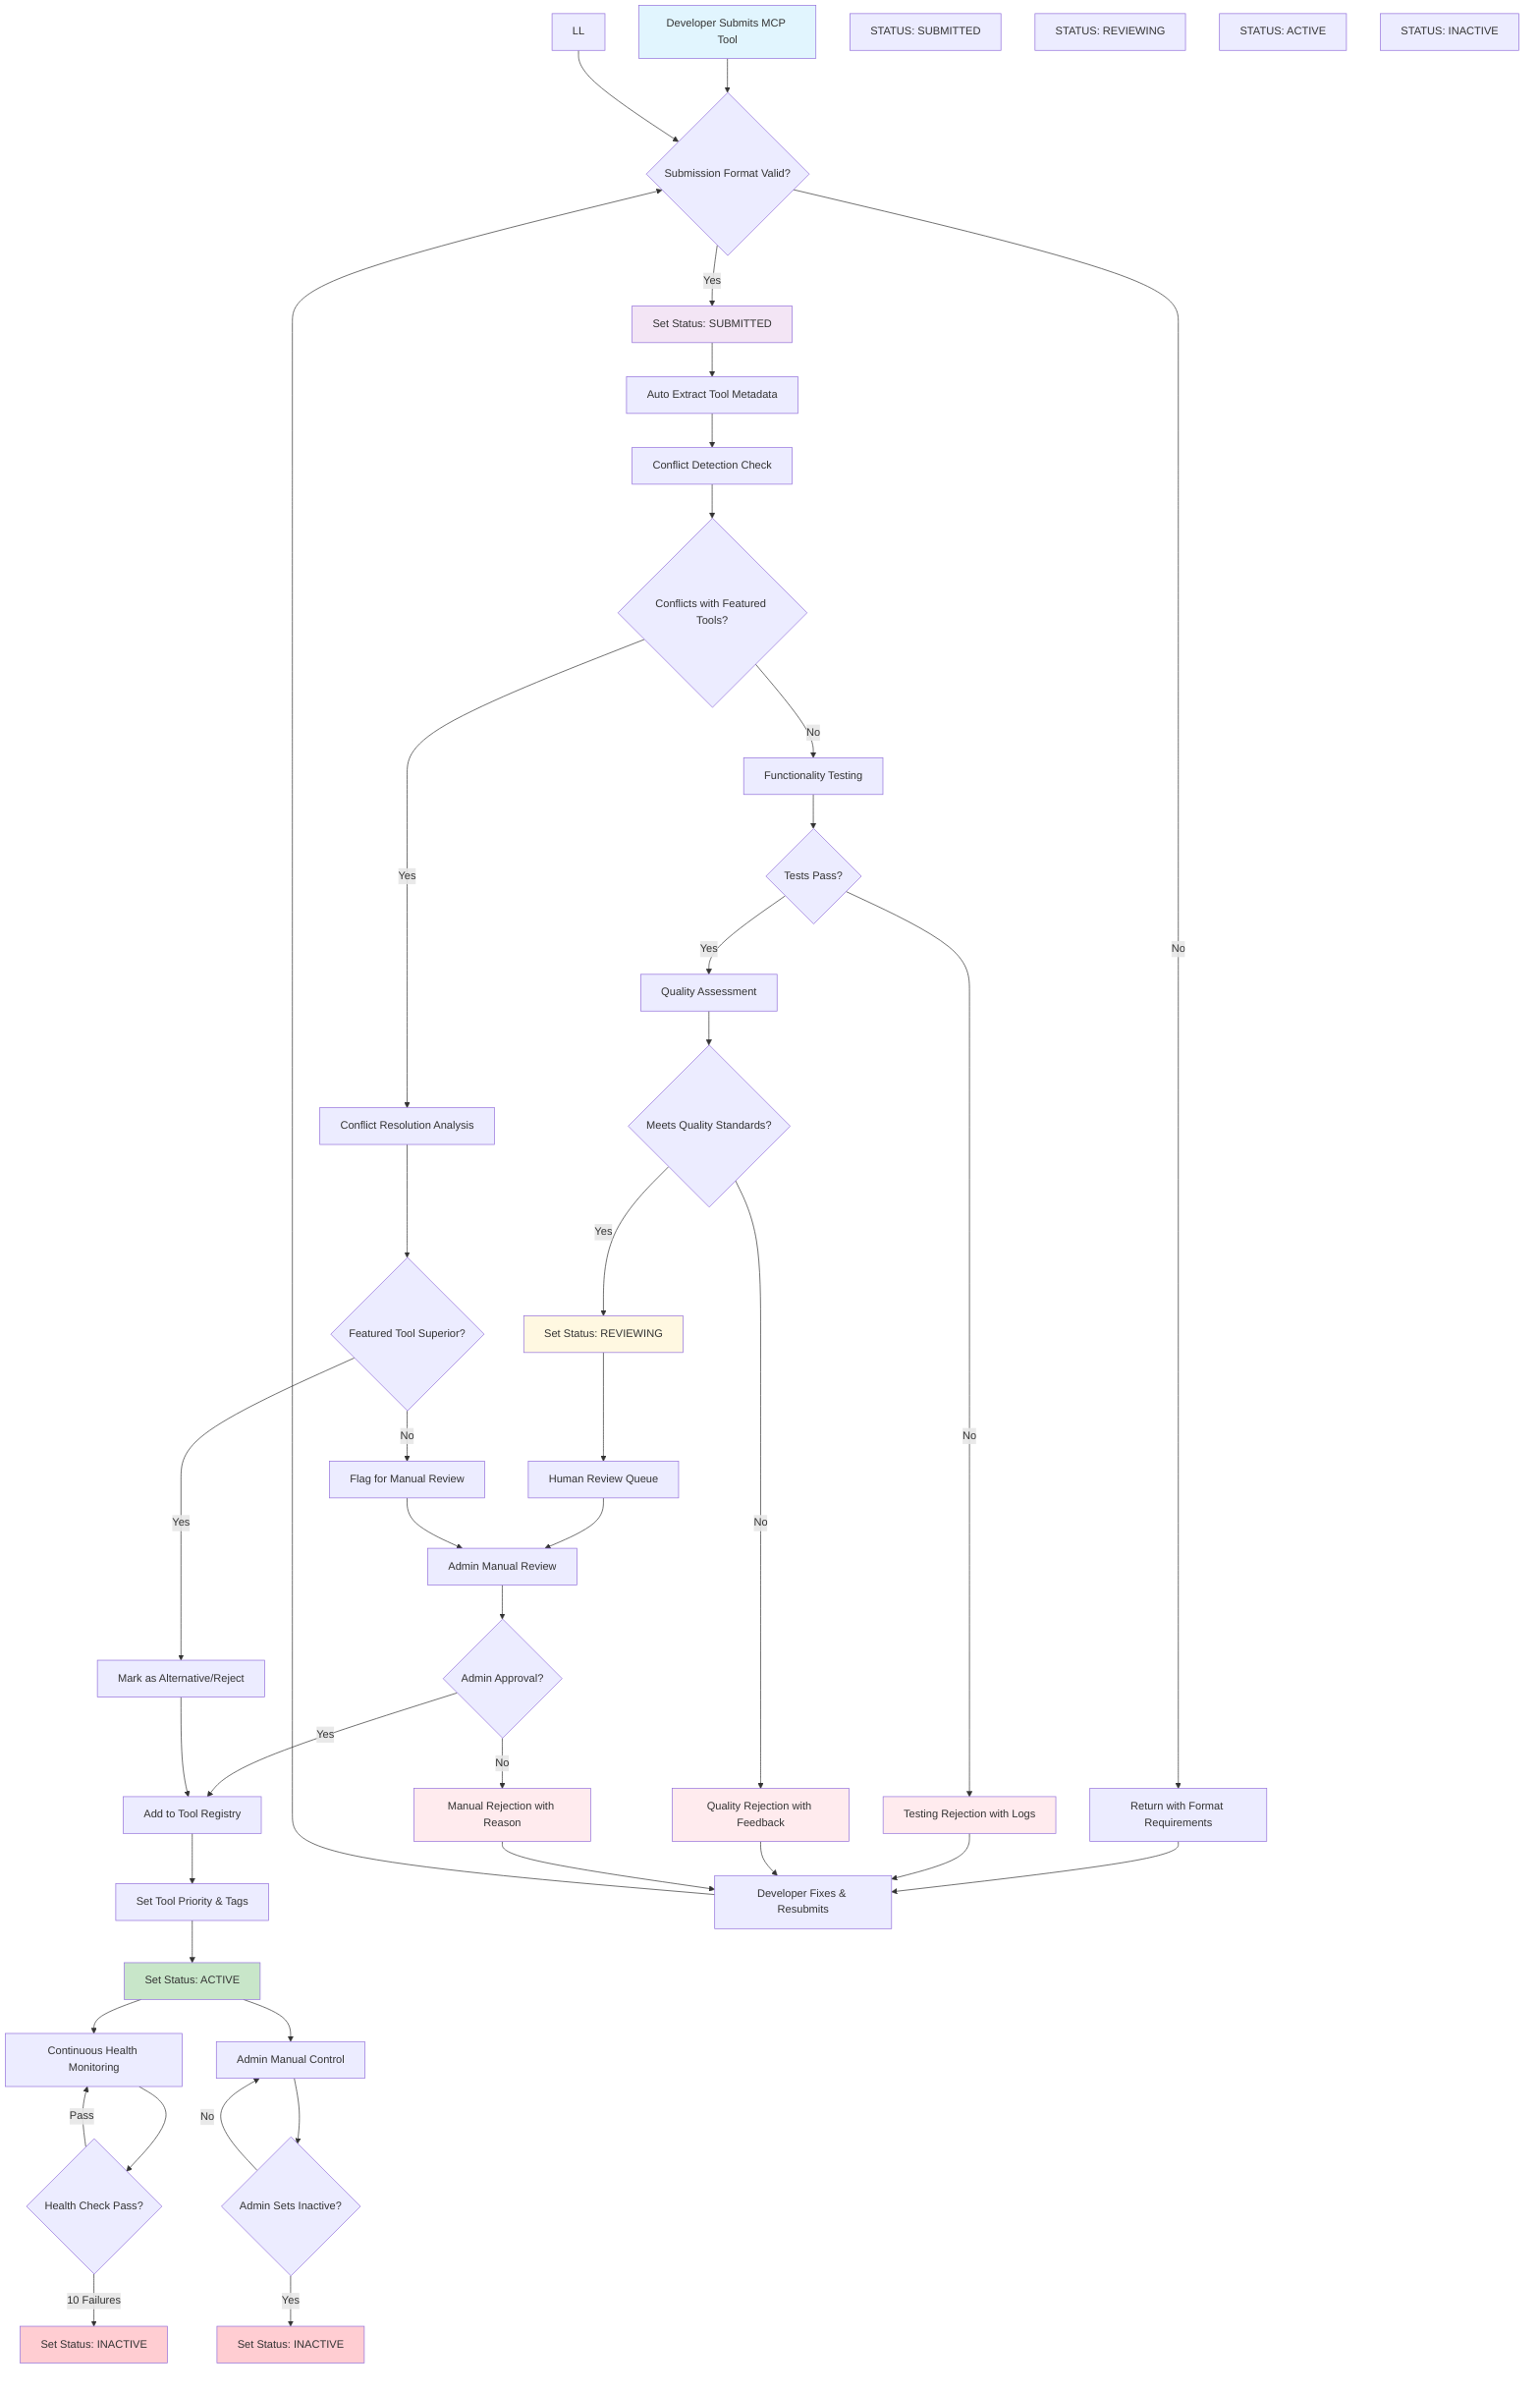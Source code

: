 flowchart TD
    A[Developer Submits MCP Tool] --> B{Submission Format Valid?}
    B -->|No| C[Return with Format Requirements]
    B -->|Yes| D[Set Status: SUBMITTED]
    
    D --> E[Auto Extract Tool Metadata]
    E --> F[Conflict Detection Check]
    F --> G{Conflicts with Featured Tools?}
    
    G -->|Yes| H[Conflict Resolution Analysis]
    H --> I{Featured Tool Superior?}
    I -->|Yes| J[Mark as Alternative/Reject]
    I -->|No| K[Flag for Manual Review]
    
    G -->|No| O[Functionality Testing]
    
    O --> P{Tests Pass?}
    P -->|No| Q[Testing Rejection with Logs]
    P -->|Yes| R[Quality Assessment]
    
    R --> S{Meets Quality Standards?}
    S -->|No| T[Quality Rejection with Feedback]
    S -->|Yes| U[Set Status: REVIEWING]
    
    U --> V[Human Review Queue]
    V --> W[Admin Manual Review]
    W --> X{Admin Approval?}
    X -->|No| Y[Manual Rejection with Reason]
    X -->|Yes| Z[Add to Tool Registry]
    
    J --> Z
    Z --> BB[Set Tool Priority & Tags]
    BB --> CC[Set Status: ACTIVE]
    
    %% Health Check Monitoring
    CC --> EE[Continuous Health Monitoring]
    EE --> FF{Health Check Pass?}
    FF -->|Pass| EE
    FF -->|10 Failures| GG[Set Status: INACTIVE]
    
    %% Admin Manual Inactive
    CC --> HH[Admin Manual Control]
    HH --> II{Admin Sets Inactive?}
    II -->|Yes| JJ[Set Status: INACTIVE]
    II -->|No| HH
    
    %% Status flows
   
    K --> W
    C --> MM[Developer Fixes & Resubmits]
    Q --> MM
    T --> MM
    Y --> MM
    LL --> B
    MM --> B
    
    %% Status boxes
    NN[STATUS: SUBMITTED]
    OO[STATUS: REVIEWING]    
    QQ[STATUS: ACTIVE]
    RR[STATUS: INACTIVE]
    
    style A fill:#e1f5fe
  
    style Q fill:#ffebee
    style T fill:#ffebee
    style Y fill:#ffebee
    style D fill:#f3e5f5
    style U fill:#fff8e1
    
    style CC fill:#c8e6c9
    style GG fill:#ffcdd2
    style JJ fill:#ffcdd2